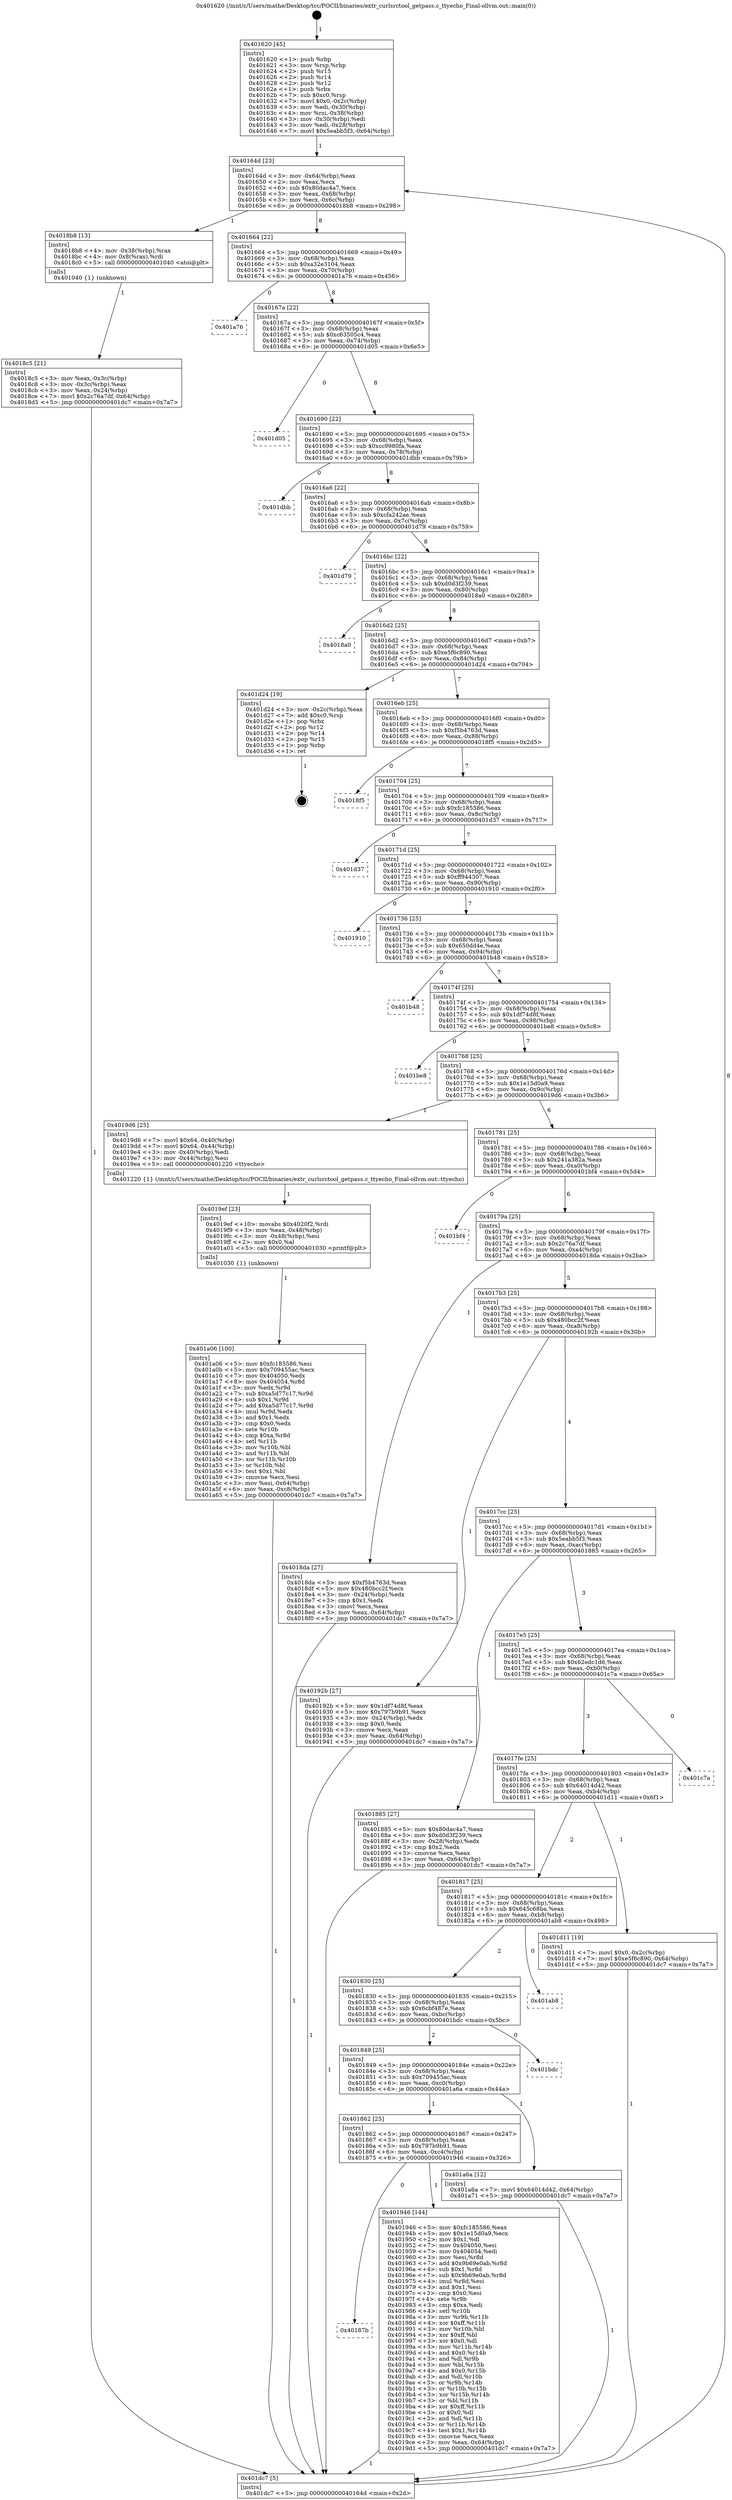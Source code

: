 digraph "0x401620" {
  label = "0x401620 (/mnt/c/Users/mathe/Desktop/tcc/POCII/binaries/extr_curlsrctool_getpass.c_ttyecho_Final-ollvm.out::main(0))"
  labelloc = "t"
  node[shape=record]

  Entry [label="",width=0.3,height=0.3,shape=circle,fillcolor=black,style=filled]
  "0x40164d" [label="{
     0x40164d [23]\l
     | [instrs]\l
     &nbsp;&nbsp;0x40164d \<+3\>: mov -0x64(%rbp),%eax\l
     &nbsp;&nbsp;0x401650 \<+2\>: mov %eax,%ecx\l
     &nbsp;&nbsp;0x401652 \<+6\>: sub $0x80dac4a7,%ecx\l
     &nbsp;&nbsp;0x401658 \<+3\>: mov %eax,-0x68(%rbp)\l
     &nbsp;&nbsp;0x40165b \<+3\>: mov %ecx,-0x6c(%rbp)\l
     &nbsp;&nbsp;0x40165e \<+6\>: je 00000000004018b8 \<main+0x298\>\l
  }"]
  "0x4018b8" [label="{
     0x4018b8 [13]\l
     | [instrs]\l
     &nbsp;&nbsp;0x4018b8 \<+4\>: mov -0x38(%rbp),%rax\l
     &nbsp;&nbsp;0x4018bc \<+4\>: mov 0x8(%rax),%rdi\l
     &nbsp;&nbsp;0x4018c0 \<+5\>: call 0000000000401040 \<atoi@plt\>\l
     | [calls]\l
     &nbsp;&nbsp;0x401040 \{1\} (unknown)\l
  }"]
  "0x401664" [label="{
     0x401664 [22]\l
     | [instrs]\l
     &nbsp;&nbsp;0x401664 \<+5\>: jmp 0000000000401669 \<main+0x49\>\l
     &nbsp;&nbsp;0x401669 \<+3\>: mov -0x68(%rbp),%eax\l
     &nbsp;&nbsp;0x40166c \<+5\>: sub $0xa32e3104,%eax\l
     &nbsp;&nbsp;0x401671 \<+3\>: mov %eax,-0x70(%rbp)\l
     &nbsp;&nbsp;0x401674 \<+6\>: je 0000000000401a76 \<main+0x456\>\l
  }"]
  Exit [label="",width=0.3,height=0.3,shape=circle,fillcolor=black,style=filled,peripheries=2]
  "0x401a76" [label="{
     0x401a76\l
  }", style=dashed]
  "0x40167a" [label="{
     0x40167a [22]\l
     | [instrs]\l
     &nbsp;&nbsp;0x40167a \<+5\>: jmp 000000000040167f \<main+0x5f\>\l
     &nbsp;&nbsp;0x40167f \<+3\>: mov -0x68(%rbp),%eax\l
     &nbsp;&nbsp;0x401682 \<+5\>: sub $0xc63505c4,%eax\l
     &nbsp;&nbsp;0x401687 \<+3\>: mov %eax,-0x74(%rbp)\l
     &nbsp;&nbsp;0x40168a \<+6\>: je 0000000000401d05 \<main+0x6e5\>\l
  }"]
  "0x401a06" [label="{
     0x401a06 [100]\l
     | [instrs]\l
     &nbsp;&nbsp;0x401a06 \<+5\>: mov $0xfc185586,%esi\l
     &nbsp;&nbsp;0x401a0b \<+5\>: mov $0x709455ac,%ecx\l
     &nbsp;&nbsp;0x401a10 \<+7\>: mov 0x404050,%edx\l
     &nbsp;&nbsp;0x401a17 \<+8\>: mov 0x404054,%r8d\l
     &nbsp;&nbsp;0x401a1f \<+3\>: mov %edx,%r9d\l
     &nbsp;&nbsp;0x401a22 \<+7\>: sub $0xa5d77c17,%r9d\l
     &nbsp;&nbsp;0x401a29 \<+4\>: sub $0x1,%r9d\l
     &nbsp;&nbsp;0x401a2d \<+7\>: add $0xa5d77c17,%r9d\l
     &nbsp;&nbsp;0x401a34 \<+4\>: imul %r9d,%edx\l
     &nbsp;&nbsp;0x401a38 \<+3\>: and $0x1,%edx\l
     &nbsp;&nbsp;0x401a3b \<+3\>: cmp $0x0,%edx\l
     &nbsp;&nbsp;0x401a3e \<+4\>: sete %r10b\l
     &nbsp;&nbsp;0x401a42 \<+4\>: cmp $0xa,%r8d\l
     &nbsp;&nbsp;0x401a46 \<+4\>: setl %r11b\l
     &nbsp;&nbsp;0x401a4a \<+3\>: mov %r10b,%bl\l
     &nbsp;&nbsp;0x401a4d \<+3\>: and %r11b,%bl\l
     &nbsp;&nbsp;0x401a50 \<+3\>: xor %r11b,%r10b\l
     &nbsp;&nbsp;0x401a53 \<+3\>: or %r10b,%bl\l
     &nbsp;&nbsp;0x401a56 \<+3\>: test $0x1,%bl\l
     &nbsp;&nbsp;0x401a59 \<+3\>: cmovne %ecx,%esi\l
     &nbsp;&nbsp;0x401a5c \<+3\>: mov %esi,-0x64(%rbp)\l
     &nbsp;&nbsp;0x401a5f \<+6\>: mov %eax,-0xc8(%rbp)\l
     &nbsp;&nbsp;0x401a65 \<+5\>: jmp 0000000000401dc7 \<main+0x7a7\>\l
  }"]
  "0x401d05" [label="{
     0x401d05\l
  }", style=dashed]
  "0x401690" [label="{
     0x401690 [22]\l
     | [instrs]\l
     &nbsp;&nbsp;0x401690 \<+5\>: jmp 0000000000401695 \<main+0x75\>\l
     &nbsp;&nbsp;0x401695 \<+3\>: mov -0x68(%rbp),%eax\l
     &nbsp;&nbsp;0x401698 \<+5\>: sub $0xcc9980fa,%eax\l
     &nbsp;&nbsp;0x40169d \<+3\>: mov %eax,-0x78(%rbp)\l
     &nbsp;&nbsp;0x4016a0 \<+6\>: je 0000000000401dbb \<main+0x79b\>\l
  }"]
  "0x4019ef" [label="{
     0x4019ef [23]\l
     | [instrs]\l
     &nbsp;&nbsp;0x4019ef \<+10\>: movabs $0x4020f2,%rdi\l
     &nbsp;&nbsp;0x4019f9 \<+3\>: mov %eax,-0x48(%rbp)\l
     &nbsp;&nbsp;0x4019fc \<+3\>: mov -0x48(%rbp),%esi\l
     &nbsp;&nbsp;0x4019ff \<+2\>: mov $0x0,%al\l
     &nbsp;&nbsp;0x401a01 \<+5\>: call 0000000000401030 \<printf@plt\>\l
     | [calls]\l
     &nbsp;&nbsp;0x401030 \{1\} (unknown)\l
  }"]
  "0x401dbb" [label="{
     0x401dbb\l
  }", style=dashed]
  "0x4016a6" [label="{
     0x4016a6 [22]\l
     | [instrs]\l
     &nbsp;&nbsp;0x4016a6 \<+5\>: jmp 00000000004016ab \<main+0x8b\>\l
     &nbsp;&nbsp;0x4016ab \<+3\>: mov -0x68(%rbp),%eax\l
     &nbsp;&nbsp;0x4016ae \<+5\>: sub $0xcfa242ae,%eax\l
     &nbsp;&nbsp;0x4016b3 \<+3\>: mov %eax,-0x7c(%rbp)\l
     &nbsp;&nbsp;0x4016b6 \<+6\>: je 0000000000401d79 \<main+0x759\>\l
  }"]
  "0x40187b" [label="{
     0x40187b\l
  }", style=dashed]
  "0x401d79" [label="{
     0x401d79\l
  }", style=dashed]
  "0x4016bc" [label="{
     0x4016bc [22]\l
     | [instrs]\l
     &nbsp;&nbsp;0x4016bc \<+5\>: jmp 00000000004016c1 \<main+0xa1\>\l
     &nbsp;&nbsp;0x4016c1 \<+3\>: mov -0x68(%rbp),%eax\l
     &nbsp;&nbsp;0x4016c4 \<+5\>: sub $0xd0d3f239,%eax\l
     &nbsp;&nbsp;0x4016c9 \<+3\>: mov %eax,-0x80(%rbp)\l
     &nbsp;&nbsp;0x4016cc \<+6\>: je 00000000004018a0 \<main+0x280\>\l
  }"]
  "0x401946" [label="{
     0x401946 [144]\l
     | [instrs]\l
     &nbsp;&nbsp;0x401946 \<+5\>: mov $0xfc185586,%eax\l
     &nbsp;&nbsp;0x40194b \<+5\>: mov $0x1e15d0a9,%ecx\l
     &nbsp;&nbsp;0x401950 \<+2\>: mov $0x1,%dl\l
     &nbsp;&nbsp;0x401952 \<+7\>: mov 0x404050,%esi\l
     &nbsp;&nbsp;0x401959 \<+7\>: mov 0x404054,%edi\l
     &nbsp;&nbsp;0x401960 \<+3\>: mov %esi,%r8d\l
     &nbsp;&nbsp;0x401963 \<+7\>: add $0x9b69e0ab,%r8d\l
     &nbsp;&nbsp;0x40196a \<+4\>: sub $0x1,%r8d\l
     &nbsp;&nbsp;0x40196e \<+7\>: sub $0x9b69e0ab,%r8d\l
     &nbsp;&nbsp;0x401975 \<+4\>: imul %r8d,%esi\l
     &nbsp;&nbsp;0x401979 \<+3\>: and $0x1,%esi\l
     &nbsp;&nbsp;0x40197c \<+3\>: cmp $0x0,%esi\l
     &nbsp;&nbsp;0x40197f \<+4\>: sete %r9b\l
     &nbsp;&nbsp;0x401983 \<+3\>: cmp $0xa,%edi\l
     &nbsp;&nbsp;0x401986 \<+4\>: setl %r10b\l
     &nbsp;&nbsp;0x40198a \<+3\>: mov %r9b,%r11b\l
     &nbsp;&nbsp;0x40198d \<+4\>: xor $0xff,%r11b\l
     &nbsp;&nbsp;0x401991 \<+3\>: mov %r10b,%bl\l
     &nbsp;&nbsp;0x401994 \<+3\>: xor $0xff,%bl\l
     &nbsp;&nbsp;0x401997 \<+3\>: xor $0x0,%dl\l
     &nbsp;&nbsp;0x40199a \<+3\>: mov %r11b,%r14b\l
     &nbsp;&nbsp;0x40199d \<+4\>: and $0x0,%r14b\l
     &nbsp;&nbsp;0x4019a1 \<+3\>: and %dl,%r9b\l
     &nbsp;&nbsp;0x4019a4 \<+3\>: mov %bl,%r15b\l
     &nbsp;&nbsp;0x4019a7 \<+4\>: and $0x0,%r15b\l
     &nbsp;&nbsp;0x4019ab \<+3\>: and %dl,%r10b\l
     &nbsp;&nbsp;0x4019ae \<+3\>: or %r9b,%r14b\l
     &nbsp;&nbsp;0x4019b1 \<+3\>: or %r10b,%r15b\l
     &nbsp;&nbsp;0x4019b4 \<+3\>: xor %r15b,%r14b\l
     &nbsp;&nbsp;0x4019b7 \<+3\>: or %bl,%r11b\l
     &nbsp;&nbsp;0x4019ba \<+4\>: xor $0xff,%r11b\l
     &nbsp;&nbsp;0x4019be \<+3\>: or $0x0,%dl\l
     &nbsp;&nbsp;0x4019c1 \<+3\>: and %dl,%r11b\l
     &nbsp;&nbsp;0x4019c4 \<+3\>: or %r11b,%r14b\l
     &nbsp;&nbsp;0x4019c7 \<+4\>: test $0x1,%r14b\l
     &nbsp;&nbsp;0x4019cb \<+3\>: cmovne %ecx,%eax\l
     &nbsp;&nbsp;0x4019ce \<+3\>: mov %eax,-0x64(%rbp)\l
     &nbsp;&nbsp;0x4019d1 \<+5\>: jmp 0000000000401dc7 \<main+0x7a7\>\l
  }"]
  "0x4018a0" [label="{
     0x4018a0\l
  }", style=dashed]
  "0x4016d2" [label="{
     0x4016d2 [25]\l
     | [instrs]\l
     &nbsp;&nbsp;0x4016d2 \<+5\>: jmp 00000000004016d7 \<main+0xb7\>\l
     &nbsp;&nbsp;0x4016d7 \<+3\>: mov -0x68(%rbp),%eax\l
     &nbsp;&nbsp;0x4016da \<+5\>: sub $0xe5f6c890,%eax\l
     &nbsp;&nbsp;0x4016df \<+6\>: mov %eax,-0x84(%rbp)\l
     &nbsp;&nbsp;0x4016e5 \<+6\>: je 0000000000401d24 \<main+0x704\>\l
  }"]
  "0x401862" [label="{
     0x401862 [25]\l
     | [instrs]\l
     &nbsp;&nbsp;0x401862 \<+5\>: jmp 0000000000401867 \<main+0x247\>\l
     &nbsp;&nbsp;0x401867 \<+3\>: mov -0x68(%rbp),%eax\l
     &nbsp;&nbsp;0x40186a \<+5\>: sub $0x797b9b91,%eax\l
     &nbsp;&nbsp;0x40186f \<+6\>: mov %eax,-0xc4(%rbp)\l
     &nbsp;&nbsp;0x401875 \<+6\>: je 0000000000401946 \<main+0x326\>\l
  }"]
  "0x401d24" [label="{
     0x401d24 [19]\l
     | [instrs]\l
     &nbsp;&nbsp;0x401d24 \<+3\>: mov -0x2c(%rbp),%eax\l
     &nbsp;&nbsp;0x401d27 \<+7\>: add $0xc0,%rsp\l
     &nbsp;&nbsp;0x401d2e \<+1\>: pop %rbx\l
     &nbsp;&nbsp;0x401d2f \<+2\>: pop %r12\l
     &nbsp;&nbsp;0x401d31 \<+2\>: pop %r14\l
     &nbsp;&nbsp;0x401d33 \<+2\>: pop %r15\l
     &nbsp;&nbsp;0x401d35 \<+1\>: pop %rbp\l
     &nbsp;&nbsp;0x401d36 \<+1\>: ret\l
  }"]
  "0x4016eb" [label="{
     0x4016eb [25]\l
     | [instrs]\l
     &nbsp;&nbsp;0x4016eb \<+5\>: jmp 00000000004016f0 \<main+0xd0\>\l
     &nbsp;&nbsp;0x4016f0 \<+3\>: mov -0x68(%rbp),%eax\l
     &nbsp;&nbsp;0x4016f3 \<+5\>: sub $0xf5b4763d,%eax\l
     &nbsp;&nbsp;0x4016f8 \<+6\>: mov %eax,-0x88(%rbp)\l
     &nbsp;&nbsp;0x4016fe \<+6\>: je 00000000004018f5 \<main+0x2d5\>\l
  }"]
  "0x401a6a" [label="{
     0x401a6a [12]\l
     | [instrs]\l
     &nbsp;&nbsp;0x401a6a \<+7\>: movl $0x64014d42,-0x64(%rbp)\l
     &nbsp;&nbsp;0x401a71 \<+5\>: jmp 0000000000401dc7 \<main+0x7a7\>\l
  }"]
  "0x4018f5" [label="{
     0x4018f5\l
  }", style=dashed]
  "0x401704" [label="{
     0x401704 [25]\l
     | [instrs]\l
     &nbsp;&nbsp;0x401704 \<+5\>: jmp 0000000000401709 \<main+0xe9\>\l
     &nbsp;&nbsp;0x401709 \<+3\>: mov -0x68(%rbp),%eax\l
     &nbsp;&nbsp;0x40170c \<+5\>: sub $0xfc185586,%eax\l
     &nbsp;&nbsp;0x401711 \<+6\>: mov %eax,-0x8c(%rbp)\l
     &nbsp;&nbsp;0x401717 \<+6\>: je 0000000000401d37 \<main+0x717\>\l
  }"]
  "0x401849" [label="{
     0x401849 [25]\l
     | [instrs]\l
     &nbsp;&nbsp;0x401849 \<+5\>: jmp 000000000040184e \<main+0x22e\>\l
     &nbsp;&nbsp;0x40184e \<+3\>: mov -0x68(%rbp),%eax\l
     &nbsp;&nbsp;0x401851 \<+5\>: sub $0x709455ac,%eax\l
     &nbsp;&nbsp;0x401856 \<+6\>: mov %eax,-0xc0(%rbp)\l
     &nbsp;&nbsp;0x40185c \<+6\>: je 0000000000401a6a \<main+0x44a\>\l
  }"]
  "0x401d37" [label="{
     0x401d37\l
  }", style=dashed]
  "0x40171d" [label="{
     0x40171d [25]\l
     | [instrs]\l
     &nbsp;&nbsp;0x40171d \<+5\>: jmp 0000000000401722 \<main+0x102\>\l
     &nbsp;&nbsp;0x401722 \<+3\>: mov -0x68(%rbp),%eax\l
     &nbsp;&nbsp;0x401725 \<+5\>: sub $0xff944307,%eax\l
     &nbsp;&nbsp;0x40172a \<+6\>: mov %eax,-0x90(%rbp)\l
     &nbsp;&nbsp;0x401730 \<+6\>: je 0000000000401910 \<main+0x2f0\>\l
  }"]
  "0x401bdc" [label="{
     0x401bdc\l
  }", style=dashed]
  "0x401910" [label="{
     0x401910\l
  }", style=dashed]
  "0x401736" [label="{
     0x401736 [25]\l
     | [instrs]\l
     &nbsp;&nbsp;0x401736 \<+5\>: jmp 000000000040173b \<main+0x11b\>\l
     &nbsp;&nbsp;0x40173b \<+3\>: mov -0x68(%rbp),%eax\l
     &nbsp;&nbsp;0x40173e \<+5\>: sub $0x650dd4e,%eax\l
     &nbsp;&nbsp;0x401743 \<+6\>: mov %eax,-0x94(%rbp)\l
     &nbsp;&nbsp;0x401749 \<+6\>: je 0000000000401b48 \<main+0x528\>\l
  }"]
  "0x401830" [label="{
     0x401830 [25]\l
     | [instrs]\l
     &nbsp;&nbsp;0x401830 \<+5\>: jmp 0000000000401835 \<main+0x215\>\l
     &nbsp;&nbsp;0x401835 \<+3\>: mov -0x68(%rbp),%eax\l
     &nbsp;&nbsp;0x401838 \<+5\>: sub $0x6cbf487e,%eax\l
     &nbsp;&nbsp;0x40183d \<+6\>: mov %eax,-0xbc(%rbp)\l
     &nbsp;&nbsp;0x401843 \<+6\>: je 0000000000401bdc \<main+0x5bc\>\l
  }"]
  "0x401b48" [label="{
     0x401b48\l
  }", style=dashed]
  "0x40174f" [label="{
     0x40174f [25]\l
     | [instrs]\l
     &nbsp;&nbsp;0x40174f \<+5\>: jmp 0000000000401754 \<main+0x134\>\l
     &nbsp;&nbsp;0x401754 \<+3\>: mov -0x68(%rbp),%eax\l
     &nbsp;&nbsp;0x401757 \<+5\>: sub $0x1df74d8f,%eax\l
     &nbsp;&nbsp;0x40175c \<+6\>: mov %eax,-0x98(%rbp)\l
     &nbsp;&nbsp;0x401762 \<+6\>: je 0000000000401be8 \<main+0x5c8\>\l
  }"]
  "0x401ab8" [label="{
     0x401ab8\l
  }", style=dashed]
  "0x401be8" [label="{
     0x401be8\l
  }", style=dashed]
  "0x401768" [label="{
     0x401768 [25]\l
     | [instrs]\l
     &nbsp;&nbsp;0x401768 \<+5\>: jmp 000000000040176d \<main+0x14d\>\l
     &nbsp;&nbsp;0x40176d \<+3\>: mov -0x68(%rbp),%eax\l
     &nbsp;&nbsp;0x401770 \<+5\>: sub $0x1e15d0a9,%eax\l
     &nbsp;&nbsp;0x401775 \<+6\>: mov %eax,-0x9c(%rbp)\l
     &nbsp;&nbsp;0x40177b \<+6\>: je 00000000004019d6 \<main+0x3b6\>\l
  }"]
  "0x401817" [label="{
     0x401817 [25]\l
     | [instrs]\l
     &nbsp;&nbsp;0x401817 \<+5\>: jmp 000000000040181c \<main+0x1fc\>\l
     &nbsp;&nbsp;0x40181c \<+3\>: mov -0x68(%rbp),%eax\l
     &nbsp;&nbsp;0x40181f \<+5\>: sub $0x645c68ba,%eax\l
     &nbsp;&nbsp;0x401824 \<+6\>: mov %eax,-0xb8(%rbp)\l
     &nbsp;&nbsp;0x40182a \<+6\>: je 0000000000401ab8 \<main+0x498\>\l
  }"]
  "0x4019d6" [label="{
     0x4019d6 [25]\l
     | [instrs]\l
     &nbsp;&nbsp;0x4019d6 \<+7\>: movl $0x64,-0x40(%rbp)\l
     &nbsp;&nbsp;0x4019dd \<+7\>: movl $0x64,-0x44(%rbp)\l
     &nbsp;&nbsp;0x4019e4 \<+3\>: mov -0x40(%rbp),%edi\l
     &nbsp;&nbsp;0x4019e7 \<+3\>: mov -0x44(%rbp),%esi\l
     &nbsp;&nbsp;0x4019ea \<+5\>: call 0000000000401220 \<ttyecho\>\l
     | [calls]\l
     &nbsp;&nbsp;0x401220 \{1\} (/mnt/c/Users/mathe/Desktop/tcc/POCII/binaries/extr_curlsrctool_getpass.c_ttyecho_Final-ollvm.out::ttyecho)\l
  }"]
  "0x401781" [label="{
     0x401781 [25]\l
     | [instrs]\l
     &nbsp;&nbsp;0x401781 \<+5\>: jmp 0000000000401786 \<main+0x166\>\l
     &nbsp;&nbsp;0x401786 \<+3\>: mov -0x68(%rbp),%eax\l
     &nbsp;&nbsp;0x401789 \<+5\>: sub $0x241a382a,%eax\l
     &nbsp;&nbsp;0x40178e \<+6\>: mov %eax,-0xa0(%rbp)\l
     &nbsp;&nbsp;0x401794 \<+6\>: je 0000000000401bf4 \<main+0x5d4\>\l
  }"]
  "0x401d11" [label="{
     0x401d11 [19]\l
     | [instrs]\l
     &nbsp;&nbsp;0x401d11 \<+7\>: movl $0x0,-0x2c(%rbp)\l
     &nbsp;&nbsp;0x401d18 \<+7\>: movl $0xe5f6c890,-0x64(%rbp)\l
     &nbsp;&nbsp;0x401d1f \<+5\>: jmp 0000000000401dc7 \<main+0x7a7\>\l
  }"]
  "0x401bf4" [label="{
     0x401bf4\l
  }", style=dashed]
  "0x40179a" [label="{
     0x40179a [25]\l
     | [instrs]\l
     &nbsp;&nbsp;0x40179a \<+5\>: jmp 000000000040179f \<main+0x17f\>\l
     &nbsp;&nbsp;0x40179f \<+3\>: mov -0x68(%rbp),%eax\l
     &nbsp;&nbsp;0x4017a2 \<+5\>: sub $0x2c76a7df,%eax\l
     &nbsp;&nbsp;0x4017a7 \<+6\>: mov %eax,-0xa4(%rbp)\l
     &nbsp;&nbsp;0x4017ad \<+6\>: je 00000000004018da \<main+0x2ba\>\l
  }"]
  "0x4017fe" [label="{
     0x4017fe [25]\l
     | [instrs]\l
     &nbsp;&nbsp;0x4017fe \<+5\>: jmp 0000000000401803 \<main+0x1e3\>\l
     &nbsp;&nbsp;0x401803 \<+3\>: mov -0x68(%rbp),%eax\l
     &nbsp;&nbsp;0x401806 \<+5\>: sub $0x64014d42,%eax\l
     &nbsp;&nbsp;0x40180b \<+6\>: mov %eax,-0xb4(%rbp)\l
     &nbsp;&nbsp;0x401811 \<+6\>: je 0000000000401d11 \<main+0x6f1\>\l
  }"]
  "0x4018da" [label="{
     0x4018da [27]\l
     | [instrs]\l
     &nbsp;&nbsp;0x4018da \<+5\>: mov $0xf5b4763d,%eax\l
     &nbsp;&nbsp;0x4018df \<+5\>: mov $0x480bcc2f,%ecx\l
     &nbsp;&nbsp;0x4018e4 \<+3\>: mov -0x24(%rbp),%edx\l
     &nbsp;&nbsp;0x4018e7 \<+3\>: cmp $0x1,%edx\l
     &nbsp;&nbsp;0x4018ea \<+3\>: cmovl %ecx,%eax\l
     &nbsp;&nbsp;0x4018ed \<+3\>: mov %eax,-0x64(%rbp)\l
     &nbsp;&nbsp;0x4018f0 \<+5\>: jmp 0000000000401dc7 \<main+0x7a7\>\l
  }"]
  "0x4017b3" [label="{
     0x4017b3 [25]\l
     | [instrs]\l
     &nbsp;&nbsp;0x4017b3 \<+5\>: jmp 00000000004017b8 \<main+0x198\>\l
     &nbsp;&nbsp;0x4017b8 \<+3\>: mov -0x68(%rbp),%eax\l
     &nbsp;&nbsp;0x4017bb \<+5\>: sub $0x480bcc2f,%eax\l
     &nbsp;&nbsp;0x4017c0 \<+6\>: mov %eax,-0xa8(%rbp)\l
     &nbsp;&nbsp;0x4017c6 \<+6\>: je 000000000040192b \<main+0x30b\>\l
  }"]
  "0x401c7a" [label="{
     0x401c7a\l
  }", style=dashed]
  "0x40192b" [label="{
     0x40192b [27]\l
     | [instrs]\l
     &nbsp;&nbsp;0x40192b \<+5\>: mov $0x1df74d8f,%eax\l
     &nbsp;&nbsp;0x401930 \<+5\>: mov $0x797b9b91,%ecx\l
     &nbsp;&nbsp;0x401935 \<+3\>: mov -0x24(%rbp),%edx\l
     &nbsp;&nbsp;0x401938 \<+3\>: cmp $0x0,%edx\l
     &nbsp;&nbsp;0x40193b \<+3\>: cmove %ecx,%eax\l
     &nbsp;&nbsp;0x40193e \<+3\>: mov %eax,-0x64(%rbp)\l
     &nbsp;&nbsp;0x401941 \<+5\>: jmp 0000000000401dc7 \<main+0x7a7\>\l
  }"]
  "0x4017cc" [label="{
     0x4017cc [25]\l
     | [instrs]\l
     &nbsp;&nbsp;0x4017cc \<+5\>: jmp 00000000004017d1 \<main+0x1b1\>\l
     &nbsp;&nbsp;0x4017d1 \<+3\>: mov -0x68(%rbp),%eax\l
     &nbsp;&nbsp;0x4017d4 \<+5\>: sub $0x5eabb5f3,%eax\l
     &nbsp;&nbsp;0x4017d9 \<+6\>: mov %eax,-0xac(%rbp)\l
     &nbsp;&nbsp;0x4017df \<+6\>: je 0000000000401885 \<main+0x265\>\l
  }"]
  "0x4018c5" [label="{
     0x4018c5 [21]\l
     | [instrs]\l
     &nbsp;&nbsp;0x4018c5 \<+3\>: mov %eax,-0x3c(%rbp)\l
     &nbsp;&nbsp;0x4018c8 \<+3\>: mov -0x3c(%rbp),%eax\l
     &nbsp;&nbsp;0x4018cb \<+3\>: mov %eax,-0x24(%rbp)\l
     &nbsp;&nbsp;0x4018ce \<+7\>: movl $0x2c76a7df,-0x64(%rbp)\l
     &nbsp;&nbsp;0x4018d5 \<+5\>: jmp 0000000000401dc7 \<main+0x7a7\>\l
  }"]
  "0x401885" [label="{
     0x401885 [27]\l
     | [instrs]\l
     &nbsp;&nbsp;0x401885 \<+5\>: mov $0x80dac4a7,%eax\l
     &nbsp;&nbsp;0x40188a \<+5\>: mov $0xd0d3f239,%ecx\l
     &nbsp;&nbsp;0x40188f \<+3\>: mov -0x28(%rbp),%edx\l
     &nbsp;&nbsp;0x401892 \<+3\>: cmp $0x2,%edx\l
     &nbsp;&nbsp;0x401895 \<+3\>: cmovne %ecx,%eax\l
     &nbsp;&nbsp;0x401898 \<+3\>: mov %eax,-0x64(%rbp)\l
     &nbsp;&nbsp;0x40189b \<+5\>: jmp 0000000000401dc7 \<main+0x7a7\>\l
  }"]
  "0x4017e5" [label="{
     0x4017e5 [25]\l
     | [instrs]\l
     &nbsp;&nbsp;0x4017e5 \<+5\>: jmp 00000000004017ea \<main+0x1ca\>\l
     &nbsp;&nbsp;0x4017ea \<+3\>: mov -0x68(%rbp),%eax\l
     &nbsp;&nbsp;0x4017ed \<+5\>: sub $0x62edc1d6,%eax\l
     &nbsp;&nbsp;0x4017f2 \<+6\>: mov %eax,-0xb0(%rbp)\l
     &nbsp;&nbsp;0x4017f8 \<+6\>: je 0000000000401c7a \<main+0x65a\>\l
  }"]
  "0x401dc7" [label="{
     0x401dc7 [5]\l
     | [instrs]\l
     &nbsp;&nbsp;0x401dc7 \<+5\>: jmp 000000000040164d \<main+0x2d\>\l
  }"]
  "0x401620" [label="{
     0x401620 [45]\l
     | [instrs]\l
     &nbsp;&nbsp;0x401620 \<+1\>: push %rbp\l
     &nbsp;&nbsp;0x401621 \<+3\>: mov %rsp,%rbp\l
     &nbsp;&nbsp;0x401624 \<+2\>: push %r15\l
     &nbsp;&nbsp;0x401626 \<+2\>: push %r14\l
     &nbsp;&nbsp;0x401628 \<+2\>: push %r12\l
     &nbsp;&nbsp;0x40162a \<+1\>: push %rbx\l
     &nbsp;&nbsp;0x40162b \<+7\>: sub $0xc0,%rsp\l
     &nbsp;&nbsp;0x401632 \<+7\>: movl $0x0,-0x2c(%rbp)\l
     &nbsp;&nbsp;0x401639 \<+3\>: mov %edi,-0x30(%rbp)\l
     &nbsp;&nbsp;0x40163c \<+4\>: mov %rsi,-0x38(%rbp)\l
     &nbsp;&nbsp;0x401640 \<+3\>: mov -0x30(%rbp),%edi\l
     &nbsp;&nbsp;0x401643 \<+3\>: mov %edi,-0x28(%rbp)\l
     &nbsp;&nbsp;0x401646 \<+7\>: movl $0x5eabb5f3,-0x64(%rbp)\l
  }"]
  Entry -> "0x401620" [label=" 1"]
  "0x40164d" -> "0x4018b8" [label=" 1"]
  "0x40164d" -> "0x401664" [label=" 8"]
  "0x401d24" -> Exit [label=" 1"]
  "0x401664" -> "0x401a76" [label=" 0"]
  "0x401664" -> "0x40167a" [label=" 8"]
  "0x401d11" -> "0x401dc7" [label=" 1"]
  "0x40167a" -> "0x401d05" [label=" 0"]
  "0x40167a" -> "0x401690" [label=" 8"]
  "0x401a6a" -> "0x401dc7" [label=" 1"]
  "0x401690" -> "0x401dbb" [label=" 0"]
  "0x401690" -> "0x4016a6" [label=" 8"]
  "0x401a06" -> "0x401dc7" [label=" 1"]
  "0x4016a6" -> "0x401d79" [label=" 0"]
  "0x4016a6" -> "0x4016bc" [label=" 8"]
  "0x4019ef" -> "0x401a06" [label=" 1"]
  "0x4016bc" -> "0x4018a0" [label=" 0"]
  "0x4016bc" -> "0x4016d2" [label=" 8"]
  "0x4019d6" -> "0x4019ef" [label=" 1"]
  "0x4016d2" -> "0x401d24" [label=" 1"]
  "0x4016d2" -> "0x4016eb" [label=" 7"]
  "0x401862" -> "0x40187b" [label=" 0"]
  "0x4016eb" -> "0x4018f5" [label=" 0"]
  "0x4016eb" -> "0x401704" [label=" 7"]
  "0x401862" -> "0x401946" [label=" 1"]
  "0x401704" -> "0x401d37" [label=" 0"]
  "0x401704" -> "0x40171d" [label=" 7"]
  "0x401849" -> "0x401862" [label=" 1"]
  "0x40171d" -> "0x401910" [label=" 0"]
  "0x40171d" -> "0x401736" [label=" 7"]
  "0x401849" -> "0x401a6a" [label=" 1"]
  "0x401736" -> "0x401b48" [label=" 0"]
  "0x401736" -> "0x40174f" [label=" 7"]
  "0x401830" -> "0x401849" [label=" 2"]
  "0x40174f" -> "0x401be8" [label=" 0"]
  "0x40174f" -> "0x401768" [label=" 7"]
  "0x401830" -> "0x401bdc" [label=" 0"]
  "0x401768" -> "0x4019d6" [label=" 1"]
  "0x401768" -> "0x401781" [label=" 6"]
  "0x401817" -> "0x401830" [label=" 2"]
  "0x401781" -> "0x401bf4" [label=" 0"]
  "0x401781" -> "0x40179a" [label=" 6"]
  "0x401817" -> "0x401ab8" [label=" 0"]
  "0x40179a" -> "0x4018da" [label=" 1"]
  "0x40179a" -> "0x4017b3" [label=" 5"]
  "0x4017fe" -> "0x401817" [label=" 2"]
  "0x4017b3" -> "0x40192b" [label=" 1"]
  "0x4017b3" -> "0x4017cc" [label=" 4"]
  "0x4017fe" -> "0x401d11" [label=" 1"]
  "0x4017cc" -> "0x401885" [label=" 1"]
  "0x4017cc" -> "0x4017e5" [label=" 3"]
  "0x401885" -> "0x401dc7" [label=" 1"]
  "0x401620" -> "0x40164d" [label=" 1"]
  "0x401dc7" -> "0x40164d" [label=" 8"]
  "0x4018b8" -> "0x4018c5" [label=" 1"]
  "0x4018c5" -> "0x401dc7" [label=" 1"]
  "0x4018da" -> "0x401dc7" [label=" 1"]
  "0x40192b" -> "0x401dc7" [label=" 1"]
  "0x401946" -> "0x401dc7" [label=" 1"]
  "0x4017e5" -> "0x401c7a" [label=" 0"]
  "0x4017e5" -> "0x4017fe" [label=" 3"]
}
